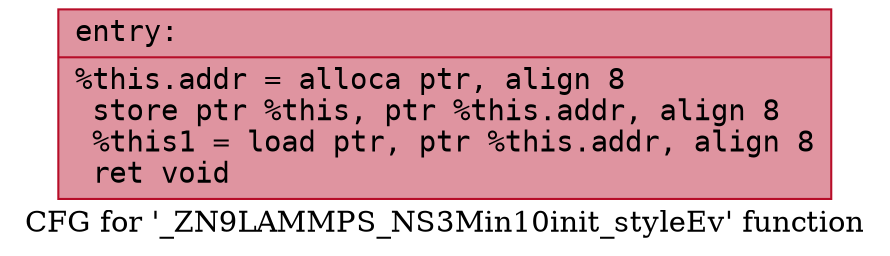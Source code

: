 digraph "CFG for '_ZN9LAMMPS_NS3Min10init_styleEv' function" {
	label="CFG for '_ZN9LAMMPS_NS3Min10init_styleEv' function";

	Node0x55c4357c0960 [shape=record,color="#b70d28ff", style=filled, fillcolor="#b70d2870" fontname="Courier",label="{entry:\l|  %this.addr = alloca ptr, align 8\l  store ptr %this, ptr %this.addr, align 8\l  %this1 = load ptr, ptr %this.addr, align 8\l  ret void\l}"];
}
